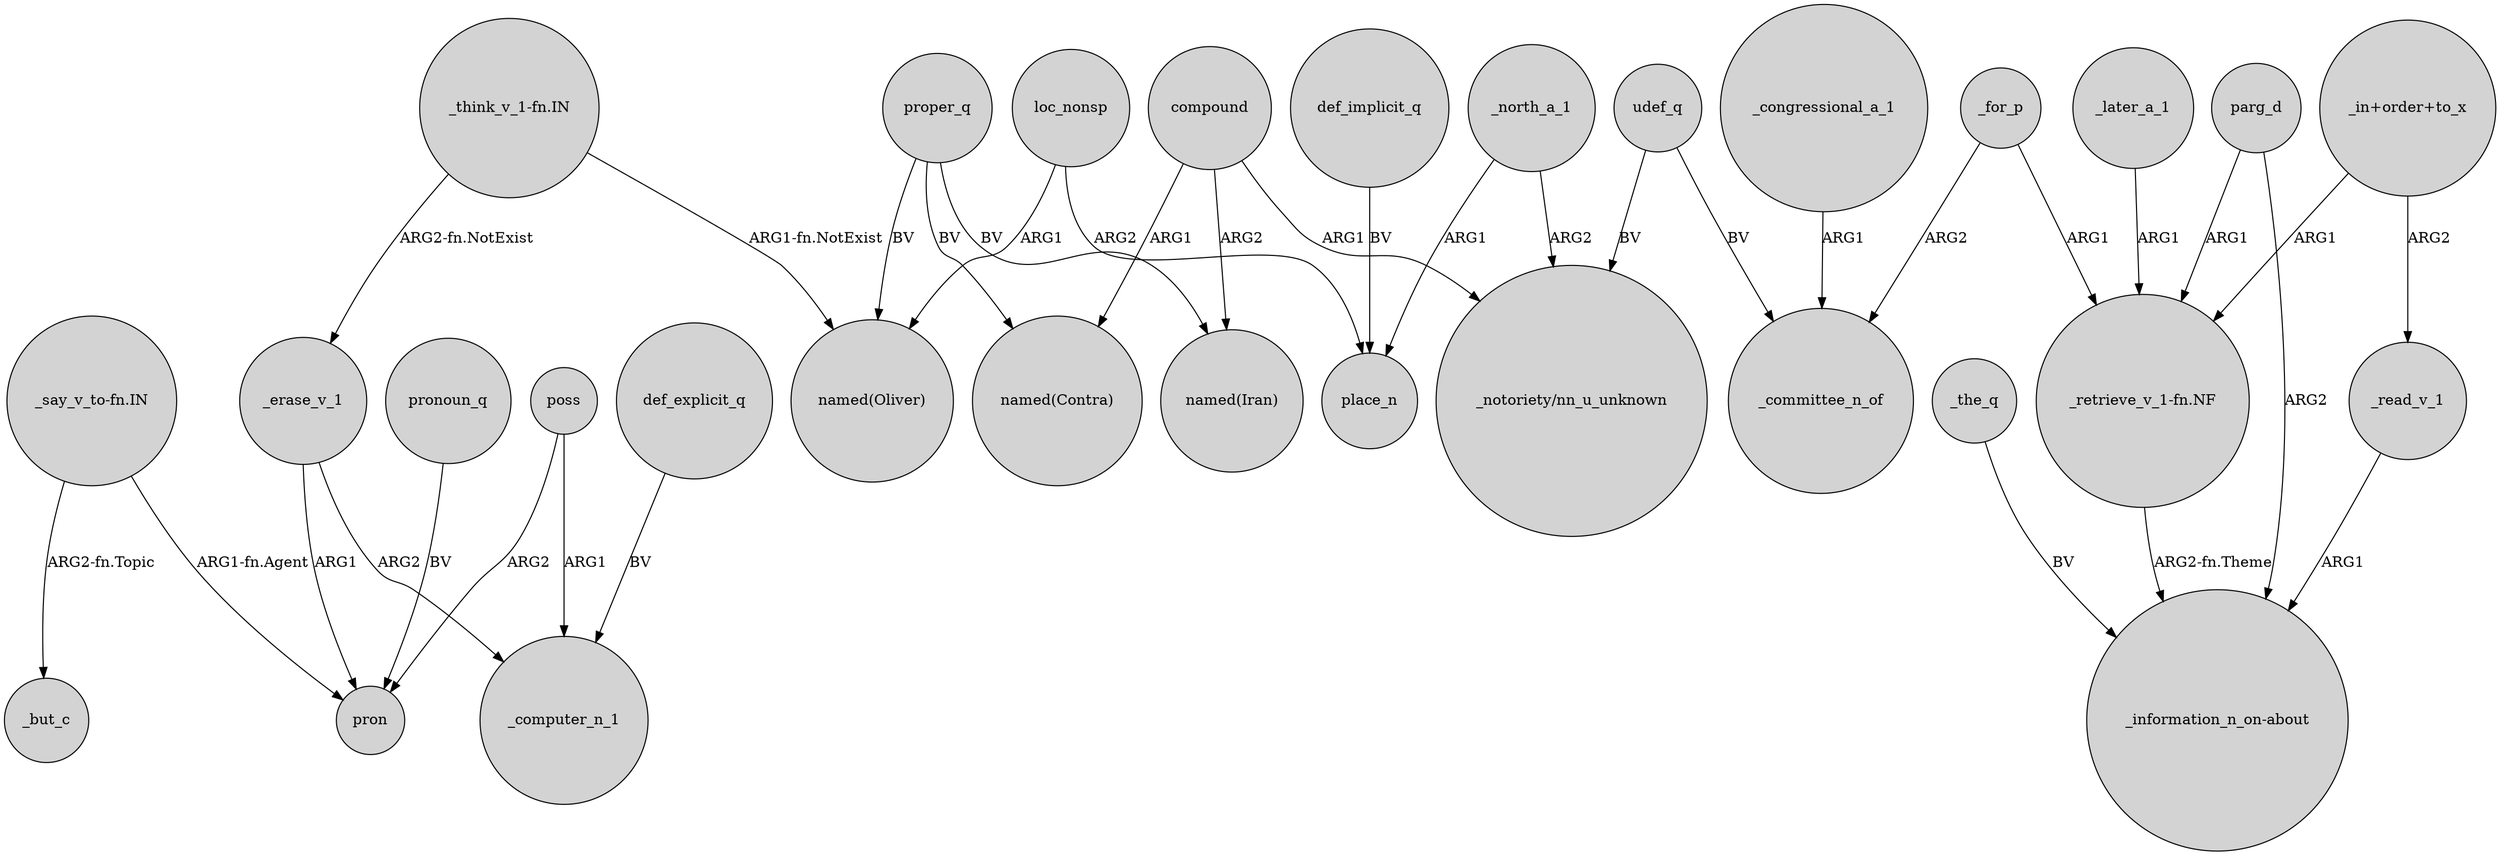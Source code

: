 digraph {
	node [shape=circle style=filled]
	"_think_v_1-fn.IN" -> _erase_v_1 [label="ARG2-fn.NotExist"]
	proper_q -> "named(Contra)" [label=BV]
	"_think_v_1-fn.IN" -> "named(Oliver)" [label="ARG1-fn.NotExist"]
	poss -> pron [label=ARG2]
	_congressional_a_1 -> _committee_n_of [label=ARG1]
	udef_q -> "_notoriety/nn_u_unknown" [label=BV]
	_for_p -> "_retrieve_v_1-fn.NF" [label=ARG1]
	parg_d -> "_retrieve_v_1-fn.NF" [label=ARG1]
	_north_a_1 -> "_notoriety/nn_u_unknown" [label=ARG2]
	def_explicit_q -> _computer_n_1 [label=BV]
	"_retrieve_v_1-fn.NF" -> "_information_n_on-about" [label="ARG2-fn.Theme"]
	_the_q -> "_information_n_on-about" [label=BV]
	udef_q -> _committee_n_of [label=BV]
	def_implicit_q -> place_n [label=BV]
	"_say_v_to-fn.IN" -> _but_c [label="ARG2-fn.Topic"]
	_for_p -> _committee_n_of [label=ARG2]
	pronoun_q -> pron [label=BV]
	proper_q -> "named(Iran)" [label=BV]
	poss -> _computer_n_1 [label=ARG1]
	proper_q -> "named(Oliver)" [label=BV]
	_later_a_1 -> "_retrieve_v_1-fn.NF" [label=ARG1]
	"_in+order+to_x" -> _read_v_1 [label=ARG2]
	"_in+order+to_x" -> "_retrieve_v_1-fn.NF" [label=ARG1]
	_read_v_1 -> "_information_n_on-about" [label=ARG1]
	"_say_v_to-fn.IN" -> pron [label="ARG1-fn.Agent"]
	compound -> "named(Iran)" [label=ARG2]
	loc_nonsp -> place_n [label=ARG2]
	compound -> "named(Contra)" [label=ARG1]
	_erase_v_1 -> _computer_n_1 [label=ARG2]
	_north_a_1 -> place_n [label=ARG1]
	loc_nonsp -> "named(Oliver)" [label=ARG1]
	parg_d -> "_information_n_on-about" [label=ARG2]
	_erase_v_1 -> pron [label=ARG1]
	compound -> "_notoriety/nn_u_unknown" [label=ARG1]
}
